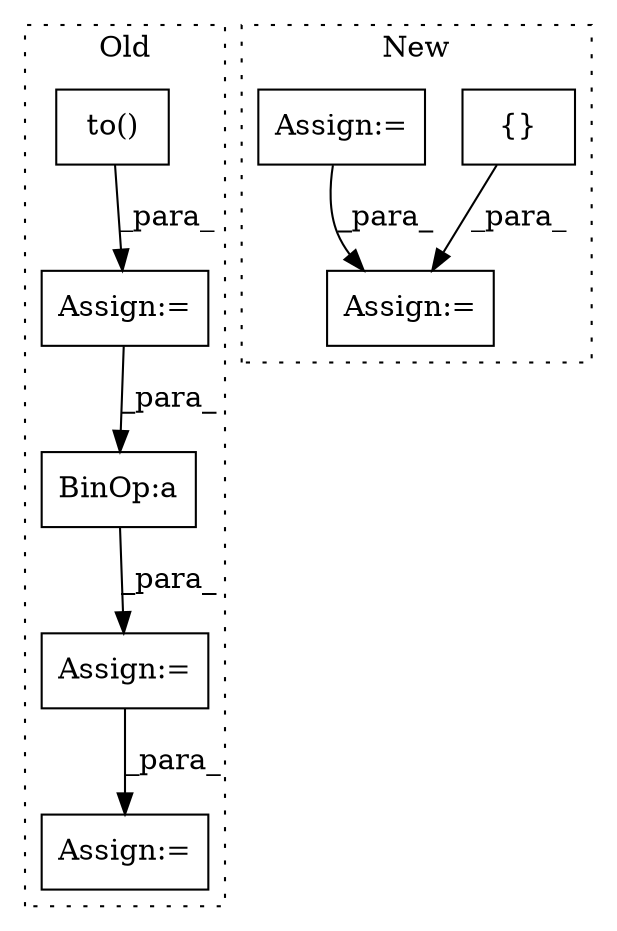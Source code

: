 digraph G {
subgraph cluster0 {
1 [label="to()" a="75" s="4046,4096" l="34,1" shape="box"];
4 [label="Assign:=" a="68" s="4336" l="3" shape="box"];
5 [label="Assign:=" a="68" s="4423" l="3" shape="box"];
7 [label="Assign:=" a="68" s="4043" l="3" shape="box"];
8 [label="BinOp:a" a="82" s="4374" l="2" shape="box"];
label = "Old";
style="dotted";
}
subgraph cluster1 {
2 [label="{}" a="59" s="3927,3927" l="2,1" shape="box"];
3 [label="Assign:=" a="68" s="4637" l="4" shape="box"];
6 [label="Assign:=" a="68" s="4564" l="3" shape="box"];
label = "New";
style="dotted";
}
1 -> 7 [label="_para_"];
2 -> 3 [label="_para_"];
4 -> 5 [label="_para_"];
6 -> 3 [label="_para_"];
7 -> 8 [label="_para_"];
8 -> 4 [label="_para_"];
}
